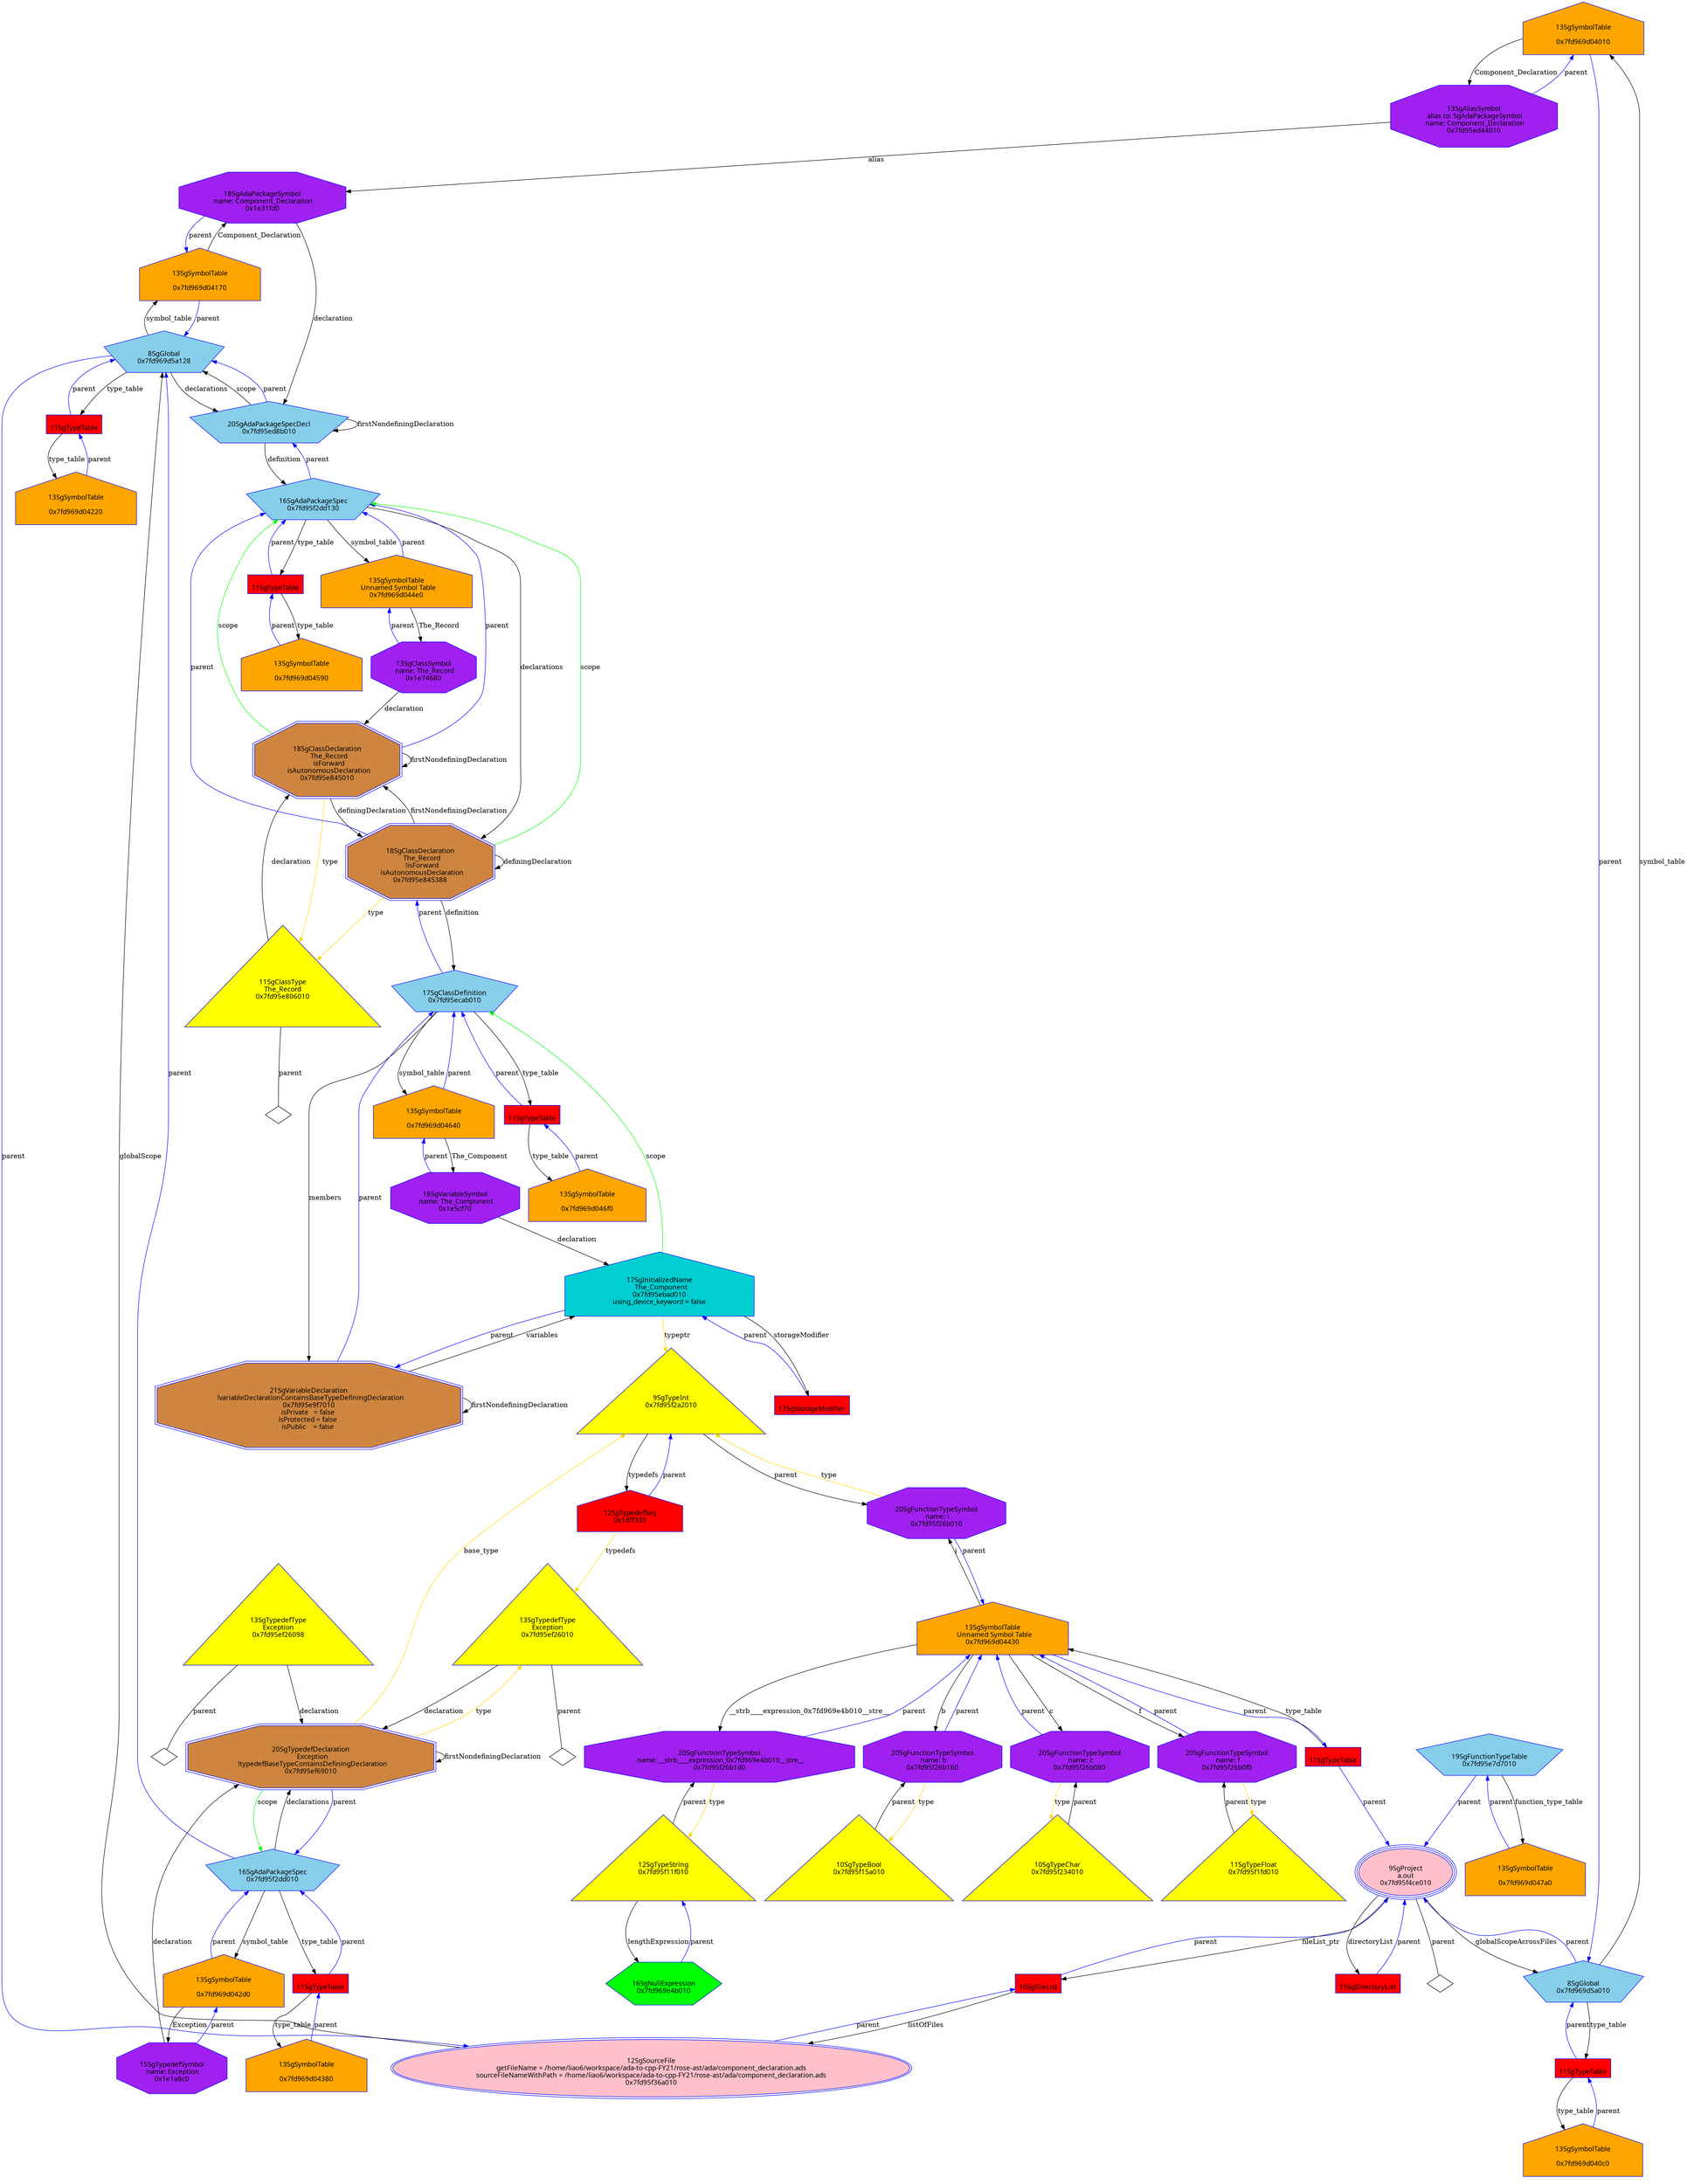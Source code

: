 digraph "Gcomponent_declaration.ads.dot" {
"0x7fd969d04010"[label="\n13SgSymbolTable\n  \n  0x7fd969d04010  " shape=house,regular=0,URL="\N",tooltip="more info at \N",sides=5,peripheries=1,color="blue",fillcolor=orange,fontname="7x13bold",fontcolor=black,style=filled];
"0x7fd969d04010" -> "0x7fd95ed44010"[label="Component_Declaration" dir=forward ];
"0x7fd969d04010" -> "0x7fd969d5a010"[label="parent" color="blue" dir=forward ];
"0x7fd969d040c0"[label="\n13SgSymbolTable\n  \n  0x7fd969d040c0  " shape=house,regular=0,URL="\N",tooltip="more info at \N",sides=5,peripheries=1,color="blue",fillcolor=orange,fontname="7x13bold",fontcolor=black,style=filled];
"0x7fd969d040c0" -> "0x1d5ca20"[label="parent" color="blue" dir=forward ];
"0x7fd969d04170"[label="\n13SgSymbolTable\n  \n  0x7fd969d04170  " shape=house,regular=0,URL="\N",tooltip="more info at \N",sides=5,peripheries=1,color="blue",fillcolor=orange,fontname="7x13bold",fontcolor=black,style=filled];
"0x7fd969d04170" -> "0x1e31fd0"[label="Component_Declaration" dir=forward ];
"0x7fd969d04170" -> "0x7fd969d5a128"[label="parent" color="blue" dir=forward ];
"0x7fd969d04220"[label="\n13SgSymbolTable\n  \n  0x7fd969d04220  " shape=house,regular=0,URL="\N",tooltip="more info at \N",sides=5,peripheries=1,color="blue",fillcolor=orange,fontname="7x13bold",fontcolor=black,style=filled];
"0x7fd969d04220" -> "0x1d5ca48"[label="parent" color="blue" dir=forward ];
"0x7fd969d042d0"[label="\n13SgSymbolTable\n  \n  0x7fd969d042d0  " shape=house,regular=0,URL="\N",tooltip="more info at \N",sides=5,peripheries=1,color="blue",fillcolor=orange,fontname="7x13bold",fontcolor=black,style=filled];
"0x7fd969d042d0" -> "0x1e1a8c0"[label="Exception" dir=forward ];
"0x7fd969d042d0" -> "0x7fd95f2dd010"[label="parent" color="blue" dir=forward ];
"0x7fd969d04380"[label="\n13SgSymbolTable\n  \n  0x7fd969d04380  " shape=house,regular=0,URL="\N",tooltip="more info at \N",sides=5,peripheries=1,color="blue",fillcolor=orange,fontname="7x13bold",fontcolor=black,style=filled];
"0x7fd969d04380" -> "0x1d5ca70"[label="parent" color="blue" dir=forward ];
"0x7fd969d04430"[label="\n13SgSymbolTable\n  Unnamed Symbol Table\n  0x7fd969d04430  " shape=house,regular=0,URL="\N",tooltip="more info at \N",sides=5,peripheries=1,color="blue",fillcolor=orange,fontname="7x13bold",fontcolor=black,style=filled];
"0x7fd969d04430" -> "0x7fd95f26b1d0"[label="__strb____expression_0x7fd969e4b010__stre__" dir=forward ];
"0x7fd969d04430" -> "0x7fd95f26b160"[label="b" dir=forward ];
"0x7fd969d04430" -> "0x7fd95f26b0f0"[label="f" dir=forward ];
"0x7fd969d04430" -> "0x7fd95f26b080"[label="c" dir=forward ];
"0x7fd969d04430" -> "0x7fd95f26b010"[label="i" dir=forward ];
"0x7fd969d04430" -> "0x1d5ca98"[label="parent" color="blue" dir=forward ];
"0x7fd969d044e0"[label="\n13SgSymbolTable\n  Unnamed Symbol Table\n  0x7fd969d044e0  " shape=house,regular=0,URL="\N",tooltip="more info at \N",sides=5,peripheries=1,color="blue",fillcolor=orange,fontname="7x13bold",fontcolor=black,style=filled];
"0x7fd969d044e0" -> "0x1e74680"[label="The_Record" dir=forward ];
"0x7fd969d044e0" -> "0x7fd95f2dd130"[label="parent" color="blue" dir=forward ];
"0x7fd969d04590"[label="\n13SgSymbolTable\n  \n  0x7fd969d04590  " shape=house,regular=0,URL="\N",tooltip="more info at \N",sides=5,peripheries=1,color="blue",fillcolor=orange,fontname="7x13bold",fontcolor=black,style=filled];
"0x7fd969d04590" -> "0x1d5cac0"[label="parent" color="blue" dir=forward ];
"0x7fd969d04640"[label="\n13SgSymbolTable\n  \n  0x7fd969d04640  " shape=house,regular=0,URL="\N",tooltip="more info at \N",sides=5,peripheries=1,color="blue",fillcolor=orange,fontname="7x13bold",fontcolor=black,style=filled];
"0x7fd969d04640" -> "0x1e5cf70"[label="The_Component" dir=forward ];
"0x7fd969d04640" -> "0x7fd95ecab010"[label="parent" color="blue" dir=forward ];
"0x7fd969d046f0"[label="\n13SgSymbolTable\n  \n  0x7fd969d046f0  " shape=house,regular=0,URL="\N",tooltip="more info at \N",sides=5,peripheries=1,color="blue",fillcolor=orange,fontname="7x13bold",fontcolor=black,style=filled];
"0x7fd969d046f0" -> "0x1d5cae8"[label="parent" color="blue" dir=forward ];
"0x7fd969d047a0"[label="\n13SgSymbolTable\n  \n  0x7fd969d047a0  " shape=house,regular=0,URL="\N",tooltip="more info at \N",sides=5,peripheries=1,color="blue",fillcolor=orange,fontname="7x13bold",fontcolor=black,style=filled];
"0x7fd969d047a0" -> "0x7fd95e7d7010"[label="parent" color="blue" dir=forward ];
"0x1e496e0"[label="\n17SgStorageModifier" shape=polygon,regular=0,URL="\N",tooltip="more info at \N",sides=4,peripheries=1,color="blue",fillcolor=red,fontname="7x13bold",fontcolor=black,style=filled];
"0x1e496e0" -> "0x7fd95ebad010"[label="parent" color="blue" dir=forward ];
"0x7fd95f36a010"[label="\n12SgSourceFile\n  getFileName = /home/liao6/workspace/ada-to-cpp-FY21/rose-ast/ada/component_declaration.ads  \n  sourceFileNameWithPath = /home/liao6/workspace/ada-to-cpp-FY21/rose-ast/ada/component_declaration.ads  \n  0x7fd95f36a010  " shape=ellipse,regular=0,URL="\N",tooltip="more info at \N",sides=5,peripheries=2,color="blue",fillcolor=pink,fontname="7x13bold",fontcolor=black,style=filled];
"0x7fd95f36a010" -> "0x7fd969d5a128"[label="globalScope" dir=forward ];
"0x7fd95f36a010" -> "0x1d21fc0"[label="parent" color="blue" dir=forward ];
"0x1d21fc0"[label="\n10SgFileList" shape=polygon,regular=0,URL="\N",tooltip="more info at \N",sides=4,peripheries=1,color="blue",fillcolor=red,fontname="7x13bold",fontcolor=black,style=filled];
"0x1d21fc0" -> "0x7fd95f36a010"[label="listOfFiles" dir=forward ];
"0x1d21fc0" -> "0x7fd95f4ce010"[label="parent" color="blue" dir=forward ];
"0x1d413d0"[label="\n15SgDirectoryList" shape=polygon,regular=0,URL="\N",tooltip="more info at \N",sides=4,peripheries=1,color="blue",fillcolor=red,fontname="7x13bold",fontcolor=black,style=filled];
"0x1d413d0" -> "0x7fd95f4ce010"[label="parent" color="blue" dir=forward ];
"0x7fd95f4ce010"[label="\n9SgProject\n  a.out  \n  0x7fd95f4ce010  " shape=ellipse,regular=0,URL="\N",tooltip="more info at \N",sides=5,peripheries=3,color="blue",fillcolor=pink,fontname="7x13bold",fontcolor=black,style=filled];
"0x7fd95f4ce010" -> "0x1d21fc0"[label="fileList_ptr" dir=forward ];
"0x7fd95f4ce010" -> "0x1d413d0"[label="directoryList" dir=forward ];
"0x7fd95f4ce010" -> "0x7fd969d5a010"[label="globalScopeAcrossFiles" dir=forward ];
"0x7fd95f4ce010" -> "0x7fd95f4ce010__parent__null"[label="parent" dir=none ];
"0x7fd95f4ce010__parent__null"[label="" shape=diamond ];
"0x1dff330"[label="\n12SgTypedefSeq\n  0x1dff330  " shape=house,regular=0,URL="\N",tooltip="more info at \N",sides=5,peripheries=1,color="blue",fillcolor=red,fontname="7x13bold",fontcolor=black,style=filled];
"0x1dff330" -> "0x7fd95ef26010"[label="typedefs" color="gold1" dir=forward ];
"0x1dff330" -> "0x7fd95f2a2010"[label="parent" color="blue" dir=forward ];
"0x1d5ca20"[label="\n11SgTypeTable" shape=polygon,regular=0,URL="\N",tooltip="more info at \N",sides=4,peripheries=1,color="blue",fillcolor=red,fontname="7x13bold",fontcolor=black,style=filled];
"0x1d5ca20" -> "0x7fd969d040c0"[label="type_table" dir=forward ];
"0x1d5ca20" -> "0x7fd969d5a010"[label="parent" color="blue" dir=forward ];
"0x1d5ca48"[label="\n11SgTypeTable" shape=polygon,regular=0,URL="\N",tooltip="more info at \N",sides=4,peripheries=1,color="blue",fillcolor=red,fontname="7x13bold",fontcolor=black,style=filled];
"0x1d5ca48" -> "0x7fd969d04220"[label="type_table" dir=forward ];
"0x1d5ca48" -> "0x7fd969d5a128"[label="parent" color="blue" dir=forward ];
"0x1d5ca70"[label="\n11SgTypeTable" shape=polygon,regular=0,URL="\N",tooltip="more info at \N",sides=4,peripheries=1,color="blue",fillcolor=red,fontname="7x13bold",fontcolor=black,style=filled];
"0x1d5ca70" -> "0x7fd969d04380"[label="type_table" dir=forward ];
"0x1d5ca70" -> "0x7fd95f2dd010"[label="parent" color="blue" dir=forward ];
"0x1d5ca98"[label="\n11SgTypeTable" shape=polygon,regular=0,URL="\N",tooltip="more info at \N",sides=4,peripheries=1,color="blue",fillcolor=red,fontname="7x13bold",fontcolor=black,style=filled];
"0x1d5ca98" -> "0x7fd969d04430"[label="type_table" dir=forward ];
"0x1d5ca98" -> "0x7fd95f4ce010"[label="parent" color="blue" dir=forward ];
"0x1d5cac0"[label="\n11SgTypeTable" shape=polygon,regular=0,URL="\N",tooltip="more info at \N",sides=4,peripheries=1,color="blue",fillcolor=red,fontname="7x13bold",fontcolor=black,style=filled];
"0x1d5cac0" -> "0x7fd969d04590"[label="type_table" dir=forward ];
"0x1d5cac0" -> "0x7fd95f2dd130"[label="parent" color="blue" dir=forward ];
"0x1d5cae8"[label="\n11SgTypeTable" shape=polygon,regular=0,URL="\N",tooltip="more info at \N",sides=4,peripheries=1,color="blue",fillcolor=red,fontname="7x13bold",fontcolor=black,style=filled];
"0x1d5cae8" -> "0x7fd969d046f0"[label="type_table" dir=forward ];
"0x1d5cae8" -> "0x7fd95ecab010"[label="parent" color="blue" dir=forward ];
"0x7fd95f234010"[label="\n10SgTypeChar\n  0x7fd95f234010  \n   \n   " shape=polygon,regular=0,URL="\N",tooltip="more info at \N",sides=3,peripheries=1,color="blue",fillcolor=yellow,fontname="7x13bold",fontcolor=black,style=filled];
"0x7fd95f234010" -> "0x7fd95f26b080"[label="parent" dir=forward ];
"0x7fd95f2a2010"[label="\n9SgTypeInt\n  0x7fd95f2a2010  \n   \n   " shape=polygon,regular=0,URL="\N",tooltip="more info at \N",sides=3,peripheries=1,color="blue",fillcolor=yellow,fontname="7x13bold",fontcolor=black,style=filled];
"0x7fd95f2a2010" -> "0x1dff330"[label="typedefs" dir=forward ];
"0x7fd95f2a2010" -> "0x7fd95f26b010"[label="parent" dir=forward ];
"0x7fd95f1fd010"[label="\n11SgTypeFloat\n  0x7fd95f1fd010  \n   \n   " shape=polygon,regular=0,URL="\N",tooltip="more info at \N",sides=3,peripheries=1,color="blue",fillcolor=yellow,fontname="7x13bold",fontcolor=black,style=filled];
"0x7fd95f1fd010" -> "0x7fd95f26b0f0"[label="parent" dir=forward ];
"0x7fd95f11f010"[label="\n12SgTypeString\n  0x7fd95f11f010  \n   \n   " shape=polygon,regular=0,URL="\N",tooltip="more info at \N",sides=3,peripheries=1,color="blue",fillcolor=yellow,fontname="7x13bold",fontcolor=black,style=filled];
"0x7fd95f11f010" -> "0x7fd969e4b010"[label="lengthExpression" dir=forward ];
"0x7fd95f11f010" -> "0x7fd95f26b1d0"[label="parent" dir=forward ];
"0x7fd95f15a010"[label="\n10SgTypeBool\n  0x7fd95f15a010  \n   \n   " shape=polygon,regular=0,URL="\N",tooltip="more info at \N",sides=3,peripheries=1,color="blue",fillcolor=yellow,fontname="7x13bold",fontcolor=black,style=filled];
"0x7fd95f15a010" -> "0x7fd95f26b160"[label="parent" dir=forward ];
"0x7fd95ef26010"[label="\n13SgTypedefType\nException\n  0x7fd95ef26010  \n   \n   " shape=polygon,regular=0,URL="\N",tooltip="more info at \N",sides=3,peripheries=1,color="blue",fillcolor=yellow,fontname="7x13bold",fontcolor=black,style=filled];
"0x7fd95ef26010" -> "0x7fd95ef69010"[label="declaration" dir=forward ];
"0x7fd95ef26010" -> "0x7fd95ef26010__parent__null"[label="parent" dir=none ];
"0x7fd95ef26010__parent__null"[label="" shape=diamond ];
"0x7fd95ef26098"[label="\n13SgTypedefType\nException\n  0x7fd95ef26098  \n   \n   " shape=polygon,regular=0,URL="\N",tooltip="more info at \N",sides=3,peripheries=1,color="blue",fillcolor=yellow,fontname="7x13bold",fontcolor=black,style=filled];
"0x7fd95ef26098" -> "0x7fd95ef69010"[label="declaration" dir=forward ];
"0x7fd95ef26098" -> "0x7fd95ef26098__parent__null"[label="parent" dir=none ];
"0x7fd95ef26098__parent__null"[label="" shape=diamond ];
"0x7fd95e806010"[label="\n11SgClassType\nThe_Record\n  0x7fd95e806010  \n   \n   " shape=polygon,regular=0,URL="\N",tooltip="more info at \N",sides=3,peripheries=1,color="blue",fillcolor=yellow,fontname="7x13bold",fontcolor=black,style=filled];
"0x7fd95e806010" -> "0x7fd95e845010"[label="declaration" dir=forward ];
"0x7fd95e806010" -> "0x7fd95e806010__parent__null"[label="parent" dir=none ];
"0x7fd95e806010__parent__null"[label="" shape=diamond ];
"0x7fd969d5a010"[label="\n8SgGlobal\n  0x7fd969d5a010  " shape=polygon,regular=0,URL="\N",tooltip="more info at \N",sides=5,peripheries=1,color="blue",fillcolor=skyblue,fontname="7x13bold",fontcolor=black,style=filled];
"0x7fd969d5a010" -> "0x7fd969d04010"[label="symbol_table" dir=forward ];
"0x7fd969d5a010" -> "0x1d5ca20"[label="type_table" dir=forward ];
"0x7fd969d5a010" -> "0x7fd95f4ce010"[label="parent" color="blue" dir=forward ];
"0x7fd969d5a128"[label="\n8SgGlobal\n  0x7fd969d5a128  " shape=polygon,regular=0,URL="\N",tooltip="more info at \N",sides=5,peripheries=1,color="blue",fillcolor=skyblue,fontname="7x13bold",fontcolor=black,style=filled];
"0x7fd969d5a128" -> "0x7fd95ed8b010"[label="declarations" dir=forward ];
"0x7fd969d5a128" -> "0x7fd969d04170"[label="symbol_table" dir=forward ];
"0x7fd969d5a128" -> "0x1d5ca48"[label="type_table" dir=forward ];
"0x7fd969d5a128" -> "0x7fd95f36a010"[label="parent" color="blue" dir=forward ];
"0x7fd95e7d7010"[label="\n19SgFunctionTypeTable\n  0x7fd95e7d7010  " shape=polygon,regular=0,URL="\N",tooltip="more info at \N",sides=5,peripheries=1,color="blue",fillcolor=skyblue,fontname="7x13bold",fontcolor=black,style=filled];
"0x7fd95e7d7010" -> "0x7fd969d047a0"[label="function_type_table" dir=forward ];
"0x7fd95e7d7010" -> "0x7fd95f4ce010"[label="parent" color="blue" dir=forward ];
"0x7fd95ef69010"[label="\n20SgTypedefDeclaration\n  Exception\n  !typedefBaseTypeContainsDefiningDeclaration\n  0x7fd95ef69010  " shape=polygon,regular=0,URL="\N",tooltip="more info at \N",sides=8,peripheries=2,color="blue",fillcolor=peru,fontname="7x13bold",fontcolor=black,style=filled];
"0x7fd95ef69010" -> "0x7fd95f2a2010"[label="base_type" color="gold1" dir=forward ];
"0x7fd95ef69010" -> "0x7fd95ef26010"[label="type" color="gold1" dir=forward ];
"0x7fd95ef69010" -> "0x7fd95f2dd010"[label="scope" color="green" dir=forward ];
"0x7fd95ef69010" -> "0x7fd95ef69010"[label="firstNondefiningDeclaration" dir=forward ];
"0x7fd95ef69010" -> "0x7fd95f2dd010"[label="parent" color="blue" dir=forward ];
"0x7fd95e9f7010"[label="\n21SgVariableDeclaration\n  !variableDeclarationContainsBaseTypeDefiningDeclaration\n  0x7fd95e9f7010  \n isPrivate   = false  \n isProtected = false  \n isPublic    = false  " shape=polygon,regular=0,URL="\N",tooltip="more info at \N",sides=8,peripheries=2,color="blue",fillcolor=peru,fontname="7x13bold",fontcolor=black,style=filled];
"0x7fd95e9f7010" -> "0x7fd95ebad010"[label="variables" dir=forward ];
"0x7fd95e9f7010" -> "0x7fd95e9f7010"[label="firstNondefiningDeclaration" dir=forward ];
"0x7fd95e9f7010" -> "0x7fd95ecab010"[label="parent" color="blue" dir=forward ];
"0x7fd95e845010"[label="\n18SgClassDeclaration\n  The_Record\n  isForward\n  isAutonomousDeclaration\n  0x7fd95e845010  " shape=polygon,regular=0,URL="\N",tooltip="more info at \N",sides=8,peripheries=2,color="blue",fillcolor=peru,fontname="7x13bold",fontcolor=black,style=filled];
"0x7fd95e845010" -> "0x7fd95e806010"[label="type" color="gold1" dir=forward ];
"0x7fd95e845010" -> "0x7fd95f2dd130"[label="scope" color="green" dir=forward ];
"0x7fd95e845010" -> "0x7fd95e845388"[label="definingDeclaration" dir=forward ];
"0x7fd95e845010" -> "0x7fd95e845010"[label="firstNondefiningDeclaration" dir=forward ];
"0x7fd95e845010" -> "0x7fd95f2dd130"[label="parent" color="blue" dir=forward ];
"0x7fd95e845388"[label="\n18SgClassDeclaration\n  The_Record\n  !isForward\n  isAutonomousDeclaration\n  0x7fd95e845388  " shape=polygon,regular=0,URL="\N",tooltip="more info at \N",sides=8,peripheries=2,color="blue",fillcolor=peru,fontname="7x13bold",fontcolor=black,style=filled];
"0x7fd95e845388" -> "0x7fd95e806010"[label="type" color="gold1" dir=forward ];
"0x7fd95e845388" -> "0x7fd95ecab010"[label="definition" dir=forward ];
"0x7fd95e845388" -> "0x7fd95f2dd130"[label="scope" color="green" dir=forward ];
"0x7fd95e845388" -> "0x7fd95e845388"[label="definingDeclaration" dir=forward ];
"0x7fd95e845388" -> "0x7fd95e845010"[label="firstNondefiningDeclaration" dir=forward ];
"0x7fd95e845388" -> "0x7fd95f2dd130"[label="parent" color="blue" dir=forward ];
"0x7fd95ecab010"[label="\n17SgClassDefinition\n  0x7fd95ecab010  " shape=polygon,regular=0,URL="\N",tooltip="more info at \N",sides=5,peripheries=1,color="blue",fillcolor=skyblue,fontname="7x13bold",fontcolor=black,style=filled];
"0x7fd95ecab010" -> "0x7fd95e9f7010"[label="members" dir=forward ];
"0x7fd95ecab010" -> "0x7fd969d04640"[label="symbol_table" dir=forward ];
"0x7fd95ecab010" -> "0x1d5cae8"[label="type_table" dir=forward ];
"0x7fd95ecab010" -> "0x7fd95e845388"[label="parent" color="blue" dir=forward ];
"0x7fd95f2dd010"[label="\n16SgAdaPackageSpec\n  0x7fd95f2dd010  " shape=polygon,regular=0,URL="\N",tooltip="more info at \N",sides=5,peripheries=1,color="blue",fillcolor=skyblue,fontname="7x13bold",fontcolor=black,style=filled];
"0x7fd95f2dd010" -> "0x7fd95ef69010"[label="declarations" dir=forward ];
"0x7fd95f2dd010" -> "0x7fd969d042d0"[label="symbol_table" dir=forward ];
"0x7fd95f2dd010" -> "0x1d5ca70"[label="type_table" dir=forward ];
"0x7fd95f2dd010" -> "0x7fd969d5a128"[label="parent" color="blue" dir=forward ];
"0x7fd95f2dd130"[label="\n16SgAdaPackageSpec\n  0x7fd95f2dd130  " shape=polygon,regular=0,URL="\N",tooltip="more info at \N",sides=5,peripheries=1,color="blue",fillcolor=skyblue,fontname="7x13bold",fontcolor=black,style=filled];
"0x7fd95f2dd130" -> "0x7fd95e845388"[label="declarations" dir=forward ];
"0x7fd95f2dd130" -> "0x7fd969d044e0"[label="symbol_table" dir=forward ];
"0x7fd95f2dd130" -> "0x1d5cac0"[label="type_table" dir=forward ];
"0x7fd95f2dd130" -> "0x7fd95ed8b010"[label="parent" color="blue" dir=forward ];
"0x7fd95ed8b010"[label="\n20SgAdaPackageSpecDecl\n  0x7fd95ed8b010  " shape=polygon,regular=0,URL="\N",tooltip="more info at \N",sides=5,peripheries=1,color="blue",fillcolor=skyblue,fontname="7x13bold",fontcolor=black,style=filled];
"0x7fd95ed8b010" -> "0x7fd95f2dd130"[label="definition" dir=forward ];
"0x7fd95ed8b010" -> "0x7fd969d5a128"[label="scope" dir=forward ];
"0x7fd95ed8b010" -> "0x7fd95ed8b010"[label="firstNondefiningDeclaration" dir=forward ];
"0x7fd95ed8b010" -> "0x7fd969d5a128"[label="parent" color="blue" dir=forward ];
"0x7fd969e4b010"[label="\n16SgNullExpression\n  0x7fd969e4b010  " shape=polygon,regular=0,URL="\N",tooltip="more info at \N",sides=6,peripheries=1,color="blue",fillcolor=green,fontname="7x13bold",fontcolor=black,style=filled];
"0x7fd969e4b010" -> "0x7fd95f11f010"[label="parent" color="blue" dir=forward ];
"0x1e5cf70"[label="\n16SgVariableSymbol\n name: The_Component\n  0x1e5cf70  " shape=polygon,regular=0,URL="\N",tooltip="more info at \N",sides=8,peripheries=1,color="blue",fillcolor=purple,fontname="7x13bold",fontcolor=black,style=filled];
"0x1e5cf70" -> "0x7fd95ebad010"[label="declaration" dir=forward ];
"0x1e5cf70" -> "0x7fd969d04640"[label="parent" color="blue" dir=forward ];
"0x7fd95f26b010"[label="\n20SgFunctionTypeSymbol\n name: i\n  0x7fd95f26b010  " shape=polygon,regular=0,URL="\N",tooltip="more info at \N",sides=8,peripheries=1,color="blue",fillcolor=purple,fontname="7x13bold",fontcolor=black,style=filled];
"0x7fd95f26b010" -> "0x7fd95f2a2010"[label="type" color="gold1" dir=forward ];
"0x7fd95f26b010" -> "0x7fd969d04430"[label="parent" color="blue" dir=forward ];
"0x7fd95f26b080"[label="\n20SgFunctionTypeSymbol\n name: c\n  0x7fd95f26b080  " shape=polygon,regular=0,URL="\N",tooltip="more info at \N",sides=8,peripheries=1,color="blue",fillcolor=purple,fontname="7x13bold",fontcolor=black,style=filled];
"0x7fd95f26b080" -> "0x7fd95f234010"[label="type" color="gold1" dir=forward ];
"0x7fd95f26b080" -> "0x7fd969d04430"[label="parent" color="blue" dir=forward ];
"0x7fd95f26b0f0"[label="\n20SgFunctionTypeSymbol\n name: f\n  0x7fd95f26b0f0  " shape=polygon,regular=0,URL="\N",tooltip="more info at \N",sides=8,peripheries=1,color="blue",fillcolor=purple,fontname="7x13bold",fontcolor=black,style=filled];
"0x7fd95f26b0f0" -> "0x7fd95f1fd010"[label="type" color="gold1" dir=forward ];
"0x7fd95f26b0f0" -> "0x7fd969d04430"[label="parent" color="blue" dir=forward ];
"0x7fd95f26b160"[label="\n20SgFunctionTypeSymbol\n name: b\n  0x7fd95f26b160  " shape=polygon,regular=0,URL="\N",tooltip="more info at \N",sides=8,peripheries=1,color="blue",fillcolor=purple,fontname="7x13bold",fontcolor=black,style=filled];
"0x7fd95f26b160" -> "0x7fd95f15a010"[label="type" color="gold1" dir=forward ];
"0x7fd95f26b160" -> "0x7fd969d04430"[label="parent" color="blue" dir=forward ];
"0x7fd95f26b1d0"[label="\n20SgFunctionTypeSymbol\n name: __strb____expression_0x7fd969e4b010__stre__\n  0x7fd95f26b1d0  " shape=polygon,regular=0,URL="\N",tooltip="more info at \N",sides=8,peripheries=1,color="blue",fillcolor=purple,fontname="7x13bold",fontcolor=black,style=filled];
"0x7fd95f26b1d0" -> "0x7fd95f11f010"[label="type" color="gold1" dir=forward ];
"0x7fd95f26b1d0" -> "0x7fd969d04430"[label="parent" color="blue" dir=forward ];
"0x1e74680"[label="\n13SgClassSymbol\n name: The_Record\n  0x1e74680  " shape=polygon,regular=0,URL="\N",tooltip="more info at \N",sides=8,peripheries=1,color="blue",fillcolor=purple,fontname="7x13bold",fontcolor=black,style=filled];
"0x1e74680" -> "0x7fd95e845010"[label="declaration" dir=forward ];
"0x1e74680" -> "0x7fd969d044e0"[label="parent" color="blue" dir=forward ];
"0x1e1a8c0"[label="\n15SgTypedefSymbol\n name: Exception\n  0x1e1a8c0  " shape=polygon,regular=0,URL="\N",tooltip="more info at \N",sides=8,peripheries=1,color="blue",fillcolor=purple,fontname="7x13bold",fontcolor=black,style=filled];
"0x1e1a8c0" -> "0x7fd95ef69010"[label="declaration" dir=forward ];
"0x1e1a8c0" -> "0x7fd969d042d0"[label="parent" color="blue" dir=forward ];
"0x7fd95ed44010"[label="\n13SgAliasSymbol\n alias to: SgAdaPackageSymbol\n name: Component_Declaration\n  0x7fd95ed44010  " shape=polygon,regular=0,URL="\N",tooltip="more info at \N",sides=8,peripheries=1,color="blue",fillcolor=purple,fontname="7x13bold",fontcolor=black,style=filled];
"0x7fd95ed44010" -> "0x1e31fd0"[label="alias" dir=forward ];
"0x7fd95ed44010" -> "0x7fd969d04010"[label="parent" color="blue" dir=forward ];
"0x1e31fd0"[label="\n18SgAdaPackageSymbol\n name: Component_Declaration\n  0x1e31fd0  " shape=polygon,regular=0,URL="\N",tooltip="more info at \N",sides=8,peripheries=1,color="blue",fillcolor=purple,fontname="7x13bold",fontcolor=black,style=filled];
"0x1e31fd0" -> "0x7fd95ed8b010"[label="declaration" dir=forward ];
"0x1e31fd0" -> "0x7fd969d04170"[label="parent" color="blue" dir=forward ];
"0x7fd95ebad010"[label="\n17SgInitializedName\n  The_Component\n  0x7fd95ebad010  \n  using_device_keyword = false  " shape=house,regular=0,URL="\N",tooltip="more info at \N",sides=5,peripheries=1,color="blue",fillcolor=darkturquoise,fontname="7x13bold",fontcolor=black,style=filled];
"0x7fd95ebad010" -> "0x7fd95f2a2010"[label="typeptr" color="gold1" dir=forward ];
"0x7fd95ebad010" -> "0x1e496e0"[label="storageModifier" dir=forward ];
"0x7fd95ebad010" -> "0x7fd95ecab010"[label="scope" color="green" dir=forward ];
"0x7fd95ebad010" -> "0x7fd95e9f7010"[label="parent" color="blue" dir=forward ];
}
